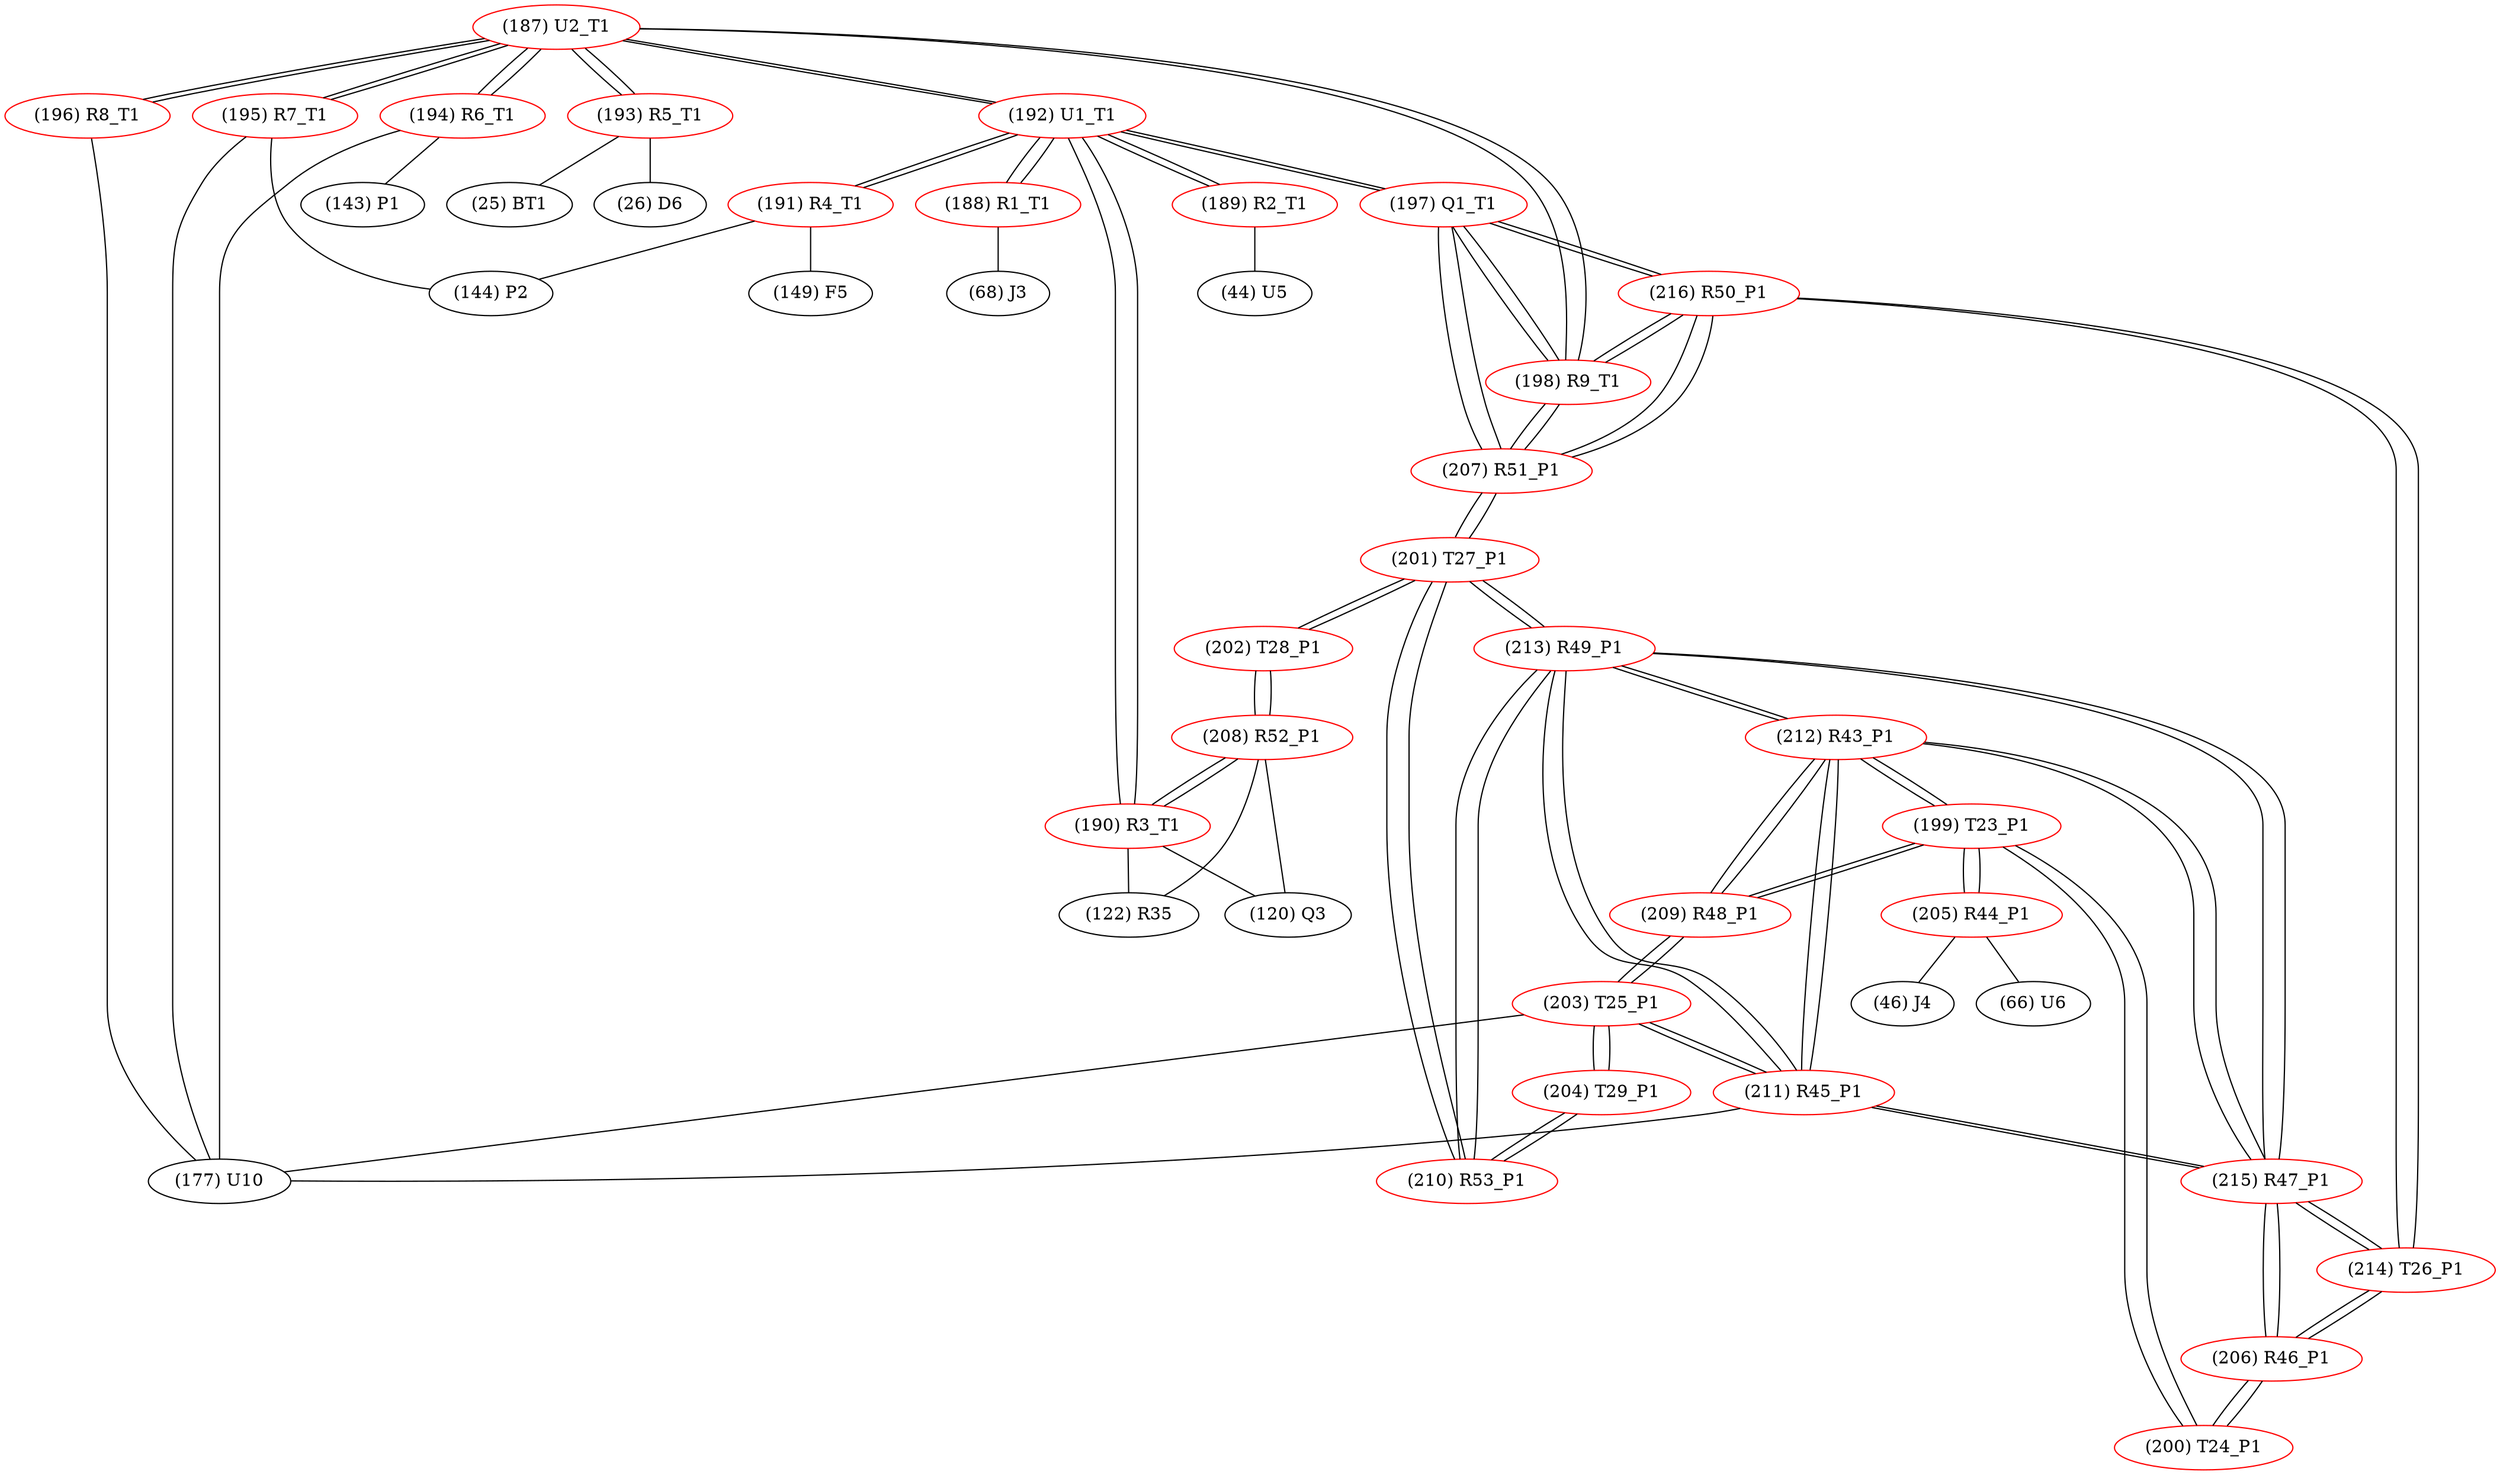 graph {
	187 [label="(187) U2_T1" color=red]
	196 [label="(196) R8_T1"]
	195 [label="(195) R7_T1"]
	194 [label="(194) R6_T1"]
	193 [label="(193) R5_T1"]
	192 [label="(192) U1_T1"]
	198 [label="(198) R9_T1"]
	188 [label="(188) R1_T1" color=red]
	68 [label="(68) J3"]
	192 [label="(192) U1_T1"]
	189 [label="(189) R2_T1" color=red]
	44 [label="(44) U5"]
	192 [label="(192) U1_T1"]
	190 [label="(190) R3_T1" color=red]
	120 [label="(120) Q3"]
	122 [label="(122) R35"]
	208 [label="(208) R52_P1"]
	192 [label="(192) U1_T1"]
	191 [label="(191) R4_T1" color=red]
	144 [label="(144) P2"]
	149 [label="(149) F5"]
	192 [label="(192) U1_T1"]
	192 [label="(192) U1_T1" color=red]
	187 [label="(187) U2_T1"]
	190 [label="(190) R3_T1"]
	189 [label="(189) R2_T1"]
	188 [label="(188) R1_T1"]
	197 [label="(197) Q1_T1"]
	191 [label="(191) R4_T1"]
	193 [label="(193) R5_T1" color=red]
	26 [label="(26) D6"]
	25 [label="(25) BT1"]
	187 [label="(187) U2_T1"]
	194 [label="(194) R6_T1" color=red]
	177 [label="(177) U10"]
	143 [label="(143) P1"]
	187 [label="(187) U2_T1"]
	195 [label="(195) R7_T1" color=red]
	177 [label="(177) U10"]
	144 [label="(144) P2"]
	187 [label="(187) U2_T1"]
	196 [label="(196) R8_T1" color=red]
	177 [label="(177) U10"]
	187 [label="(187) U2_T1"]
	197 [label="(197) Q1_T1" color=red]
	192 [label="(192) U1_T1"]
	207 [label="(207) R51_P1"]
	216 [label="(216) R50_P1"]
	198 [label="(198) R9_T1"]
	198 [label="(198) R9_T1" color=red]
	187 [label="(187) U2_T1"]
	207 [label="(207) R51_P1"]
	216 [label="(216) R50_P1"]
	197 [label="(197) Q1_T1"]
	199 [label="(199) T23_P1" color=red]
	209 [label="(209) R48_P1"]
	212 [label="(212) R43_P1"]
	200 [label="(200) T24_P1"]
	205 [label="(205) R44_P1"]
	200 [label="(200) T24_P1" color=red]
	206 [label="(206) R46_P1"]
	199 [label="(199) T23_P1"]
	201 [label="(201) T27_P1" color=red]
	207 [label="(207) R51_P1"]
	202 [label="(202) T28_P1"]
	210 [label="(210) R53_P1"]
	213 [label="(213) R49_P1"]
	202 [label="(202) T28_P1" color=red]
	208 [label="(208) R52_P1"]
	201 [label="(201) T27_P1"]
	203 [label="(203) T25_P1" color=red]
	204 [label="(204) T29_P1"]
	209 [label="(209) R48_P1"]
	211 [label="(211) R45_P1"]
	177 [label="(177) U10"]
	204 [label="(204) T29_P1" color=red]
	203 [label="(203) T25_P1"]
	210 [label="(210) R53_P1"]
	205 [label="(205) R44_P1" color=red]
	46 [label="(46) J4"]
	66 [label="(66) U6"]
	199 [label="(199) T23_P1"]
	206 [label="(206) R46_P1" color=red]
	214 [label="(214) T26_P1"]
	215 [label="(215) R47_P1"]
	200 [label="(200) T24_P1"]
	207 [label="(207) R51_P1" color=red]
	201 [label="(201) T27_P1"]
	216 [label="(216) R50_P1"]
	198 [label="(198) R9_T1"]
	197 [label="(197) Q1_T1"]
	208 [label="(208) R52_P1" color=red]
	120 [label="(120) Q3"]
	122 [label="(122) R35"]
	190 [label="(190) R3_T1"]
	202 [label="(202) T28_P1"]
	209 [label="(209) R48_P1" color=red]
	203 [label="(203) T25_P1"]
	199 [label="(199) T23_P1"]
	212 [label="(212) R43_P1"]
	210 [label="(210) R53_P1" color=red]
	204 [label="(204) T29_P1"]
	201 [label="(201) T27_P1"]
	213 [label="(213) R49_P1"]
	211 [label="(211) R45_P1" color=red]
	215 [label="(215) R47_P1"]
	212 [label="(212) R43_P1"]
	213 [label="(213) R49_P1"]
	203 [label="(203) T25_P1"]
	177 [label="(177) U10"]
	212 [label="(212) R43_P1" color=red]
	209 [label="(209) R48_P1"]
	199 [label="(199) T23_P1"]
	215 [label="(215) R47_P1"]
	211 [label="(211) R45_P1"]
	213 [label="(213) R49_P1"]
	213 [label="(213) R49_P1" color=red]
	215 [label="(215) R47_P1"]
	211 [label="(211) R45_P1"]
	212 [label="(212) R43_P1"]
	201 [label="(201) T27_P1"]
	210 [label="(210) R53_P1"]
	214 [label="(214) T26_P1" color=red]
	216 [label="(216) R50_P1"]
	206 [label="(206) R46_P1"]
	215 [label="(215) R47_P1"]
	215 [label="(215) R47_P1" color=red]
	211 [label="(211) R45_P1"]
	212 [label="(212) R43_P1"]
	213 [label="(213) R49_P1"]
	214 [label="(214) T26_P1"]
	206 [label="(206) R46_P1"]
	216 [label="(216) R50_P1" color=red]
	214 [label="(214) T26_P1"]
	207 [label="(207) R51_P1"]
	198 [label="(198) R9_T1"]
	197 [label="(197) Q1_T1"]
	187 -- 196
	187 -- 195
	187 -- 194
	187 -- 193
	187 -- 192
	187 -- 198
	188 -- 68
	188 -- 192
	189 -- 44
	189 -- 192
	190 -- 120
	190 -- 122
	190 -- 208
	190 -- 192
	191 -- 144
	191 -- 149
	191 -- 192
	192 -- 187
	192 -- 190
	192 -- 189
	192 -- 188
	192 -- 197
	192 -- 191
	193 -- 26
	193 -- 25
	193 -- 187
	194 -- 177
	194 -- 143
	194 -- 187
	195 -- 177
	195 -- 144
	195 -- 187
	196 -- 177
	196 -- 187
	197 -- 192
	197 -- 207
	197 -- 216
	197 -- 198
	198 -- 187
	198 -- 207
	198 -- 216
	198 -- 197
	199 -- 209
	199 -- 212
	199 -- 200
	199 -- 205
	200 -- 206
	200 -- 199
	201 -- 207
	201 -- 202
	201 -- 210
	201 -- 213
	202 -- 208
	202 -- 201
	203 -- 204
	203 -- 209
	203 -- 211
	203 -- 177
	204 -- 203
	204 -- 210
	205 -- 46
	205 -- 66
	205 -- 199
	206 -- 214
	206 -- 215
	206 -- 200
	207 -- 201
	207 -- 216
	207 -- 198
	207 -- 197
	208 -- 120
	208 -- 122
	208 -- 190
	208 -- 202
	209 -- 203
	209 -- 199
	209 -- 212
	210 -- 204
	210 -- 201
	210 -- 213
	211 -- 215
	211 -- 212
	211 -- 213
	211 -- 203
	211 -- 177
	212 -- 209
	212 -- 199
	212 -- 215
	212 -- 211
	212 -- 213
	213 -- 215
	213 -- 211
	213 -- 212
	213 -- 201
	213 -- 210
	214 -- 216
	214 -- 206
	214 -- 215
	215 -- 211
	215 -- 212
	215 -- 213
	215 -- 214
	215 -- 206
	216 -- 214
	216 -- 207
	216 -- 198
	216 -- 197
}